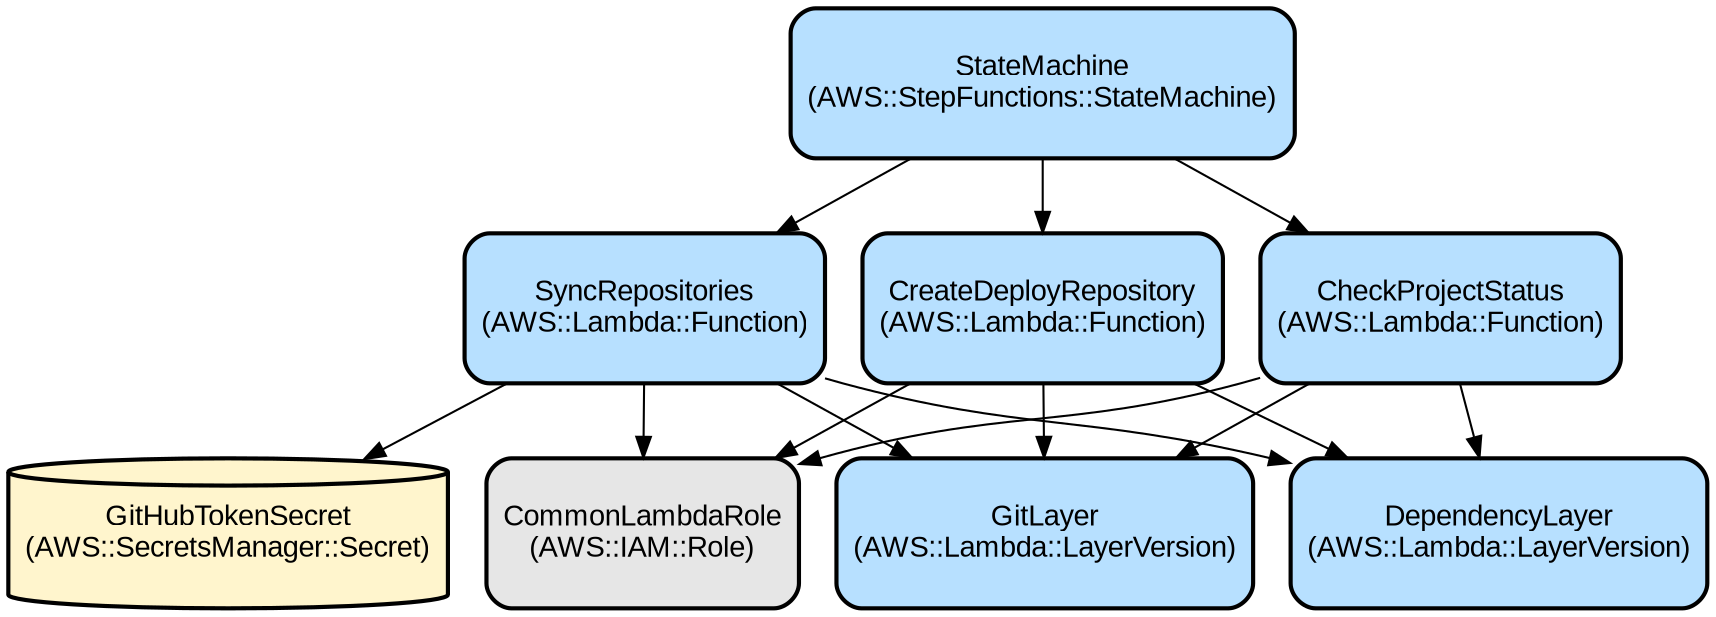 digraph INFRA {
  node [ color = "black", fillcolor = "#E6E6E6", height =1, style = "filled,bold,rounded", fontname = "Arial" ];
  "GitHubTokenSecret" [ label = "GitHubTokenSecret
(AWS::SecretsManager::Secret)", shape =cylinder, fillcolor = "#FFF5CD" ];
  "CommonLambdaRole" [ label = "CommonLambdaRole
(AWS::IAM::Role)", shape =rectangle ];
  "GitLayer" [ label = "GitLayer
(AWS::Lambda::LayerVersion)", shape =rectangle, fillcolor = "#B7E0FF" ];
  "DependencyLayer" [ label = "DependencyLayer
(AWS::Lambda::LayerVersion)", shape =rectangle, fillcolor = "#B7E0FF" ];
  "CheckProjectStatus" [ label = "CheckProjectStatus
(AWS::Lambda::Function)", shape =rectangle, fillcolor = "#B7E0FF" ];
  "SyncRepositories" [ label = "SyncRepositories
(AWS::Lambda::Function)", shape =rectangle, fillcolor = "#B7E0FF" ];
  "CreateDeployRepository" [ label = "CreateDeployRepository
(AWS::Lambda::Function)", shape =rectangle, fillcolor = "#B7E0FF" ];
  "StateMachine" [ label = "StateMachine
(AWS::StepFunctions::StateMachine)", shape =rectangle, fillcolor = "#B7E0FF" ];
  "CheckProjectStatus" -> "GitLayer";
  "CheckProjectStatus" -> "DependencyLayer";
  "CheckProjectStatus" -> "CommonLambdaRole";
  "SyncRepositories" -> "GitLayer";
  "SyncRepositories" -> "DependencyLayer";
  "SyncRepositories" -> "CommonLambdaRole";
  "SyncRepositories" -> "GitHubTokenSecret";
  "CreateDeployRepository" -> "GitLayer";
  "CreateDeployRepository" -> "DependencyLayer";
  "CreateDeployRepository" -> "CommonLambdaRole";
  "StateMachine" -> "CheckProjectStatus";
  "StateMachine" -> "SyncRepositories";
  "StateMachine" -> "CreateDeployRepository";
}
